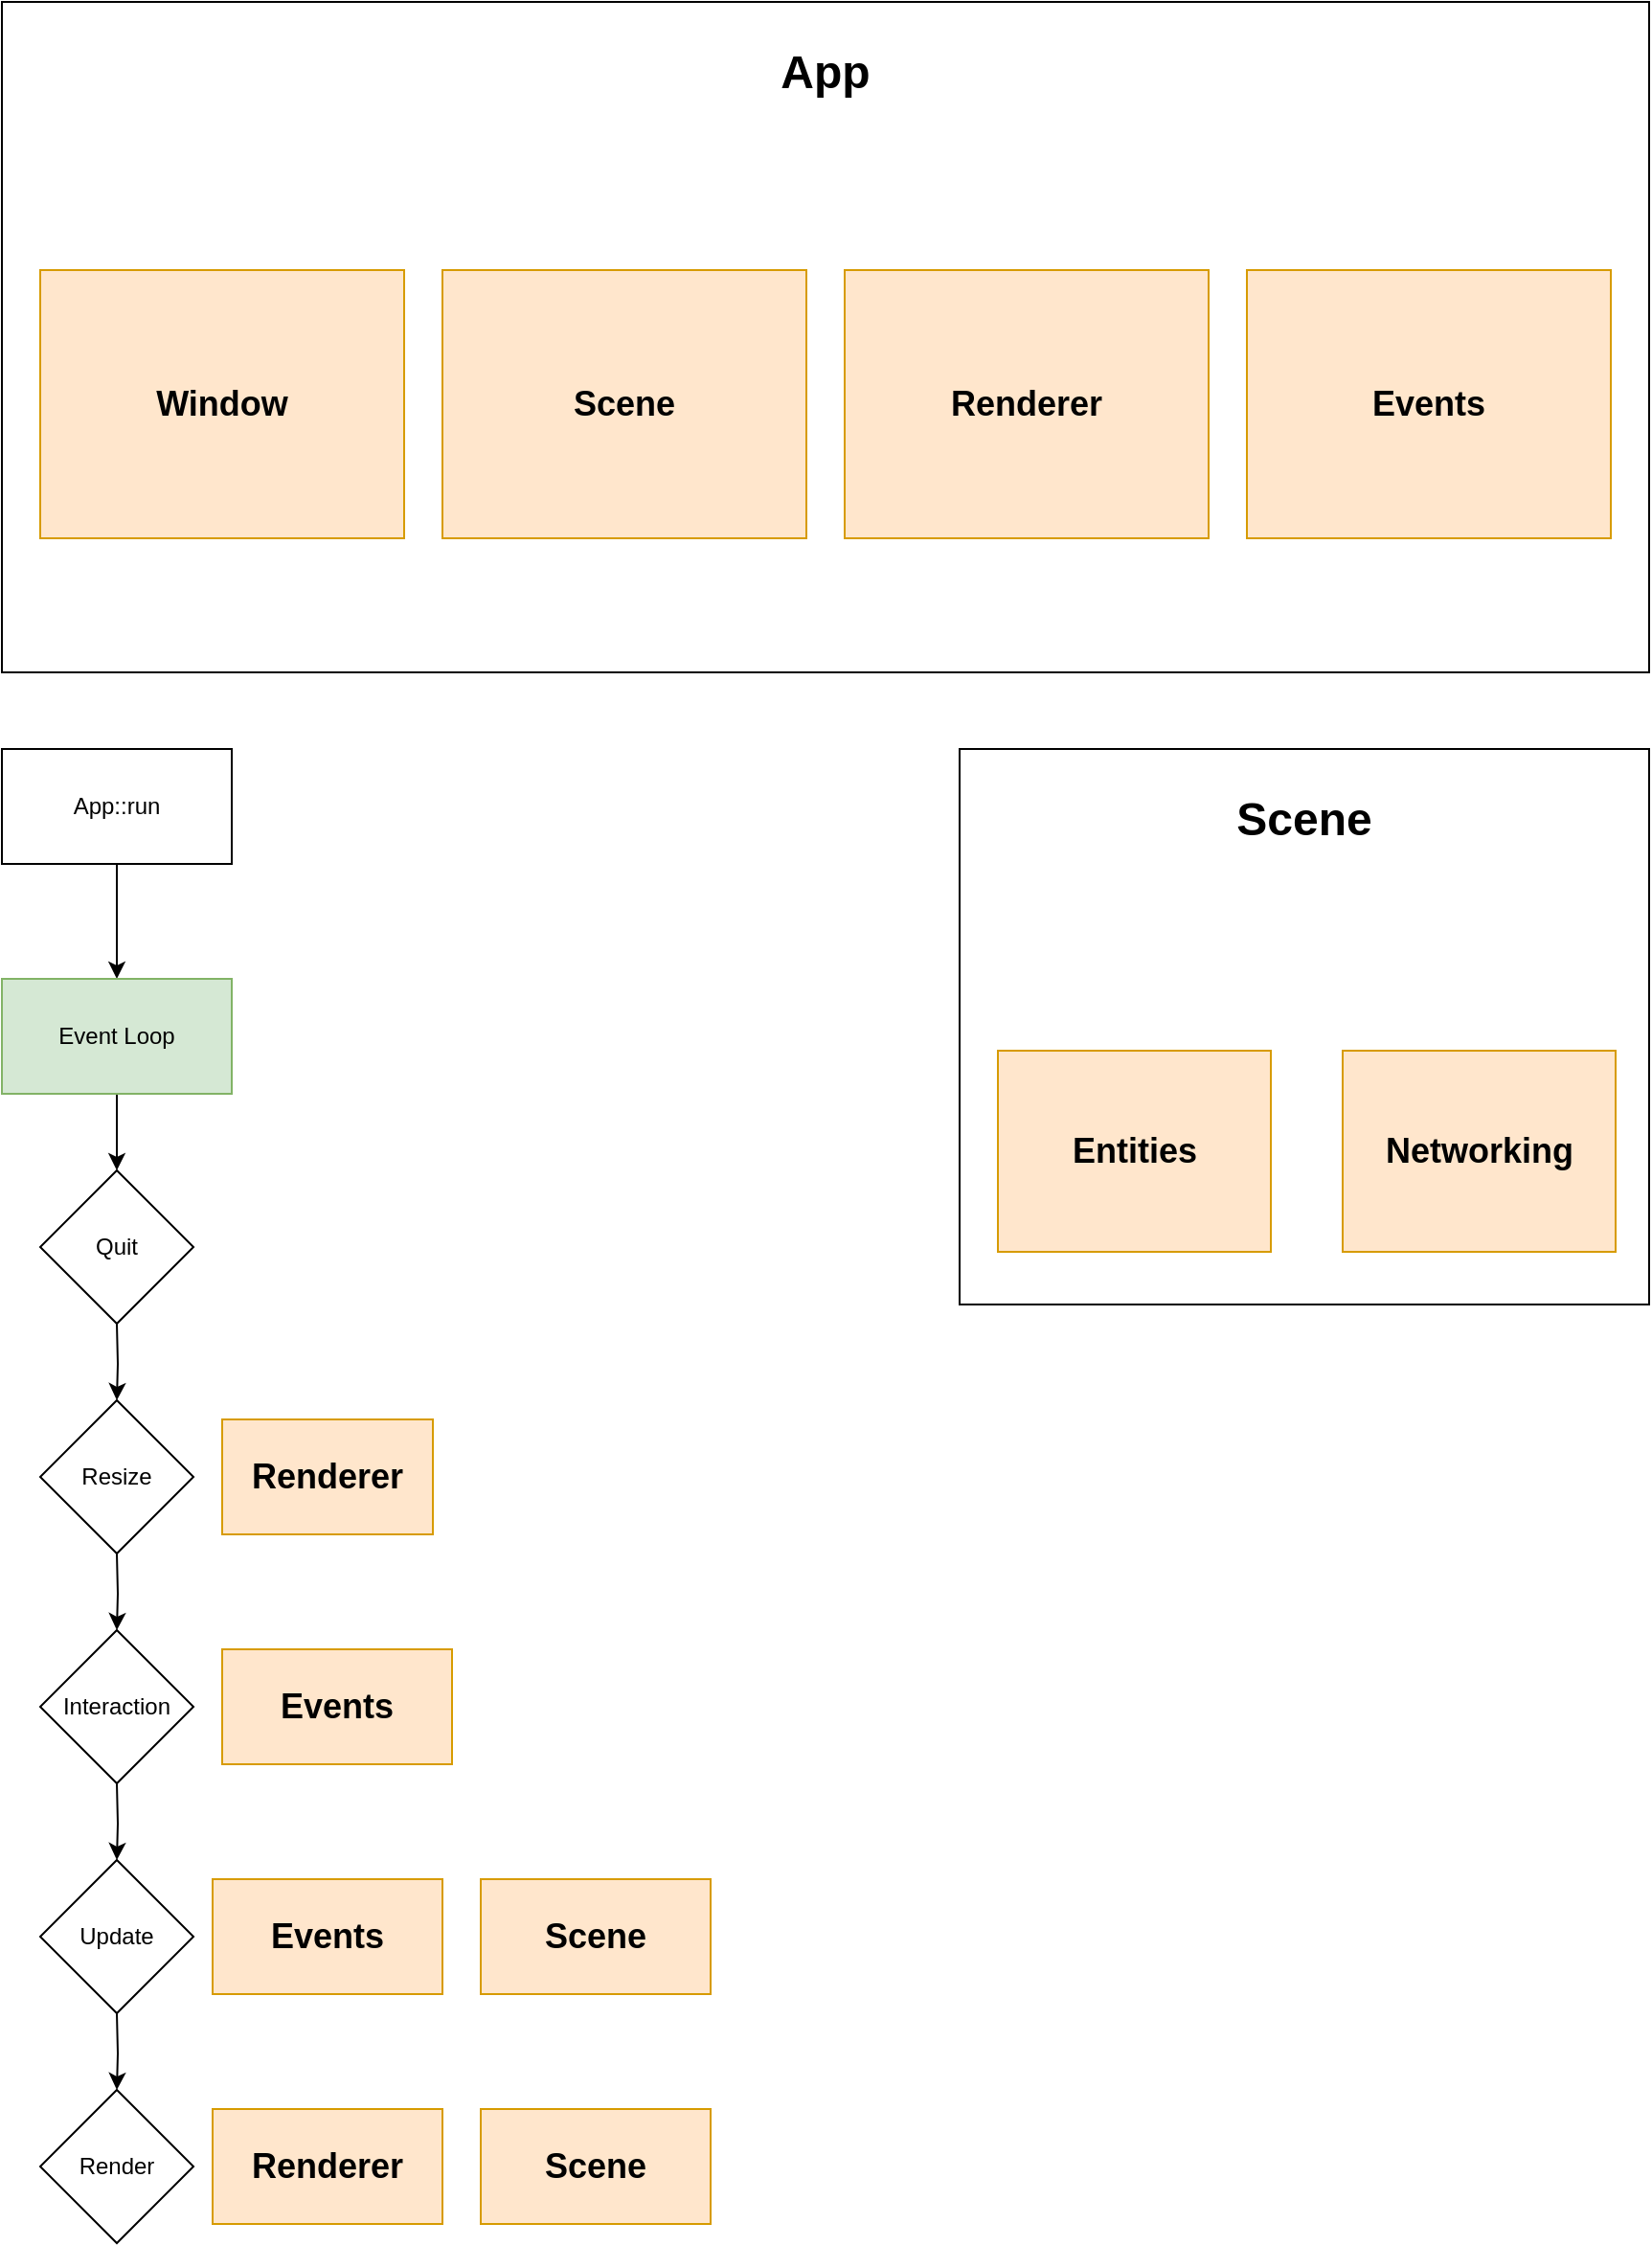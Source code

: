 <mxfile version="20.8.1" type="device"><diagram id="R2lEEEUBdFMjLlhIrx00" name="Page-1"><mxGraphModel dx="2074" dy="1156" grid="1" gridSize="10" guides="1" tooltips="1" connect="1" arrows="1" fold="1" page="1" pageScale="1" pageWidth="850" pageHeight="1100" math="0" shadow="0" extFonts="Permanent Marker^https://fonts.googleapis.com/css?family=Permanent+Marker"><root><mxCell id="0"/><mxCell id="1" parent="0"/><mxCell id="hUN_eiGMnJcEBGu2XnTI-1" value="&lt;p style=&quot;line-height: 130%;&quot;&gt;&lt;/p&gt;&lt;h1 style=&quot;&quot;&gt;&lt;span style=&quot;background-color: initial;&quot;&gt;App&lt;/span&gt;&lt;/h1&gt;&lt;p&gt;&lt;/p&gt;" style="rounded=0;whiteSpace=wrap;html=1;align=center;spacingLeft=0;spacingBottom=0;verticalAlign=top;" vertex="1" parent="1"><mxGeometry x="100" y="170" width="860" height="350" as="geometry"/></mxCell><mxCell id="hUN_eiGMnJcEBGu2XnTI-2" value="&lt;h2&gt;Window&lt;/h2&gt;" style="rounded=0;whiteSpace=wrap;html=1;fillColor=#ffe6cc;strokeColor=#d79b00;" vertex="1" parent="1"><mxGeometry x="120" y="310" width="190" height="140" as="geometry"/></mxCell><mxCell id="hUN_eiGMnJcEBGu2XnTI-3" value="&lt;h2&gt;Window&lt;/h2&gt;" style="rounded=0;whiteSpace=wrap;html=1;" vertex="1" parent="1"><mxGeometry x="330" y="310" width="190" height="140" as="geometry"/></mxCell><mxCell id="hUN_eiGMnJcEBGu2XnTI-4" value="&lt;h2&gt;Scene&lt;/h2&gt;" style="rounded=0;whiteSpace=wrap;html=1;fillColor=#ffe6cc;strokeColor=#d79b00;" vertex="1" parent="1"><mxGeometry x="330" y="310" width="190" height="140" as="geometry"/></mxCell><mxCell id="hUN_eiGMnJcEBGu2XnTI-5" value="&lt;h2&gt;Renderer&lt;/h2&gt;" style="rounded=0;whiteSpace=wrap;html=1;fillColor=#ffe6cc;strokeColor=#d79b00;" vertex="1" parent="1"><mxGeometry x="540" y="310" width="190" height="140" as="geometry"/></mxCell><mxCell id="hUN_eiGMnJcEBGu2XnTI-6" value="&lt;h2&gt;Events&lt;/h2&gt;" style="rounded=0;whiteSpace=wrap;html=1;fillColor=#ffe6cc;strokeColor=#d79b00;" vertex="1" parent="1"><mxGeometry x="750" y="310" width="190" height="140" as="geometry"/></mxCell><mxCell id="hUN_eiGMnJcEBGu2XnTI-8" style="edgeStyle=orthogonalEdgeStyle;rounded=0;orthogonalLoop=1;jettySize=auto;html=1;" edge="1" parent="1" source="hUN_eiGMnJcEBGu2XnTI-7" target="hUN_eiGMnJcEBGu2XnTI-9"><mxGeometry relative="1" as="geometry"><mxPoint x="160" y="760" as="targetPoint"/></mxGeometry></mxCell><mxCell id="hUN_eiGMnJcEBGu2XnTI-7" value="App::run" style="rounded=0;whiteSpace=wrap;html=1;" vertex="1" parent="1"><mxGeometry x="100" y="560" width="120" height="60" as="geometry"/></mxCell><mxCell id="hUN_eiGMnJcEBGu2XnTI-11" style="edgeStyle=orthogonalEdgeStyle;rounded=0;orthogonalLoop=1;jettySize=auto;html=1;entryX=0.5;entryY=0;entryDx=0;entryDy=0;" edge="1" parent="1" source="hUN_eiGMnJcEBGu2XnTI-9" target="hUN_eiGMnJcEBGu2XnTI-12"><mxGeometry relative="1" as="geometry"><mxPoint x="160" y="780" as="targetPoint"/></mxGeometry></mxCell><mxCell id="hUN_eiGMnJcEBGu2XnTI-9" value="Event Loop" style="rounded=0;whiteSpace=wrap;html=1;fillColor=#d5e8d4;strokeColor=#82b366;" vertex="1" parent="1"><mxGeometry x="100" y="680" width="120" height="60" as="geometry"/></mxCell><mxCell id="hUN_eiGMnJcEBGu2XnTI-12" value="Quit" style="rhombus;whiteSpace=wrap;html=1;" vertex="1" parent="1"><mxGeometry x="120" y="780" width="80" height="80" as="geometry"/></mxCell><mxCell id="hUN_eiGMnJcEBGu2XnTI-13" style="edgeStyle=orthogonalEdgeStyle;rounded=0;orthogonalLoop=1;jettySize=auto;html=1;entryX=0.5;entryY=0;entryDx=0;entryDy=0;" edge="1" parent="1" target="hUN_eiGMnJcEBGu2XnTI-14"><mxGeometry relative="1" as="geometry"><mxPoint x="160" y="860" as="sourcePoint"/><mxPoint x="160" y="900" as="targetPoint"/></mxGeometry></mxCell><mxCell id="hUN_eiGMnJcEBGu2XnTI-14" value="Resize" style="rhombus;whiteSpace=wrap;html=1;" vertex="1" parent="1"><mxGeometry x="120" y="900" width="80" height="80" as="geometry"/></mxCell><mxCell id="hUN_eiGMnJcEBGu2XnTI-15" style="edgeStyle=orthogonalEdgeStyle;rounded=0;orthogonalLoop=1;jettySize=auto;html=1;entryX=0.5;entryY=0;entryDx=0;entryDy=0;" edge="1" parent="1" target="hUN_eiGMnJcEBGu2XnTI-16"><mxGeometry relative="1" as="geometry"><mxPoint x="160" y="980" as="sourcePoint"/><mxPoint x="160" y="1020" as="targetPoint"/></mxGeometry></mxCell><mxCell id="hUN_eiGMnJcEBGu2XnTI-16" value="Interaction" style="rhombus;whiteSpace=wrap;html=1;" vertex="1" parent="1"><mxGeometry x="120" y="1020" width="80" height="80" as="geometry"/></mxCell><mxCell id="hUN_eiGMnJcEBGu2XnTI-17" style="edgeStyle=orthogonalEdgeStyle;rounded=0;orthogonalLoop=1;jettySize=auto;html=1;entryX=0.5;entryY=0;entryDx=0;entryDy=0;" edge="1" parent="1" target="hUN_eiGMnJcEBGu2XnTI-18"><mxGeometry relative="1" as="geometry"><mxPoint x="160" y="1100" as="sourcePoint"/><mxPoint x="160" y="1140" as="targetPoint"/></mxGeometry></mxCell><mxCell id="hUN_eiGMnJcEBGu2XnTI-18" value="Update" style="rhombus;whiteSpace=wrap;html=1;" vertex="1" parent="1"><mxGeometry x="120" y="1140" width="80" height="80" as="geometry"/></mxCell><mxCell id="hUN_eiGMnJcEBGu2XnTI-19" value="&lt;h2&gt;Renderer&lt;/h2&gt;" style="rounded=0;whiteSpace=wrap;html=1;fillColor=#ffe6cc;strokeColor=#d79b00;" vertex="1" parent="1"><mxGeometry x="215" y="910" width="110" height="60" as="geometry"/></mxCell><mxCell id="hUN_eiGMnJcEBGu2XnTI-20" value="&lt;h2&gt;Events&lt;/h2&gt;" style="rounded=0;whiteSpace=wrap;html=1;fillColor=#ffe6cc;strokeColor=#d79b00;" vertex="1" parent="1"><mxGeometry x="215" y="1030" width="120" height="60" as="geometry"/></mxCell><mxCell id="hUN_eiGMnJcEBGu2XnTI-21" value="&lt;h2&gt;Events&lt;/h2&gt;" style="rounded=0;whiteSpace=wrap;html=1;fillColor=#ffe6cc;strokeColor=#d79b00;" vertex="1" parent="1"><mxGeometry x="210" y="1150" width="120" height="60" as="geometry"/></mxCell><mxCell id="hUN_eiGMnJcEBGu2XnTI-22" value="&lt;h2&gt;Scene&lt;/h2&gt;" style="rounded=0;whiteSpace=wrap;html=1;fillColor=#ffe6cc;strokeColor=#d79b00;" vertex="1" parent="1"><mxGeometry x="350" y="1150" width="120" height="60" as="geometry"/></mxCell><mxCell id="hUN_eiGMnJcEBGu2XnTI-24" style="edgeStyle=orthogonalEdgeStyle;rounded=0;orthogonalLoop=1;jettySize=auto;html=1;entryX=0.5;entryY=0;entryDx=0;entryDy=0;" edge="1" parent="1" target="hUN_eiGMnJcEBGu2XnTI-25"><mxGeometry relative="1" as="geometry"><mxPoint x="160" y="1220" as="sourcePoint"/><mxPoint x="160" y="1260" as="targetPoint"/></mxGeometry></mxCell><mxCell id="hUN_eiGMnJcEBGu2XnTI-25" value="Render" style="rhombus;whiteSpace=wrap;html=1;" vertex="1" parent="1"><mxGeometry x="120" y="1260" width="80" height="80" as="geometry"/></mxCell><mxCell id="hUN_eiGMnJcEBGu2XnTI-26" value="&lt;h2&gt;Renderer&lt;/h2&gt;" style="rounded=0;whiteSpace=wrap;html=1;fillColor=#ffe6cc;strokeColor=#d79b00;" vertex="1" parent="1"><mxGeometry x="210" y="1270" width="120" height="60" as="geometry"/></mxCell><mxCell id="hUN_eiGMnJcEBGu2XnTI-27" value="&lt;h2&gt;Scene&lt;/h2&gt;" style="rounded=0;whiteSpace=wrap;html=1;fillColor=#ffe6cc;strokeColor=#d79b00;" vertex="1" parent="1"><mxGeometry x="350" y="1270" width="120" height="60" as="geometry"/></mxCell><mxCell id="hUN_eiGMnJcEBGu2XnTI-30" value="&lt;p style=&quot;line-height: 130%;&quot;&gt;&lt;/p&gt;&lt;h1 style=&quot;&quot;&gt;Scene&lt;/h1&gt;&lt;p&gt;&lt;/p&gt;" style="rounded=0;whiteSpace=wrap;html=1;align=center;spacingLeft=0;spacingBottom=0;verticalAlign=top;" vertex="1" parent="1"><mxGeometry x="600" y="560" width="360" height="290" as="geometry"/></mxCell><mxCell id="hUN_eiGMnJcEBGu2XnTI-31" value="&lt;h2&gt;Entities&lt;/h2&gt;" style="rounded=0;whiteSpace=wrap;html=1;fillColor=#ffe6cc;strokeColor=#d79b00;" vertex="1" parent="1"><mxGeometry x="620" y="717.5" width="142.5" height="105" as="geometry"/></mxCell><mxCell id="hUN_eiGMnJcEBGu2XnTI-33" value="&lt;h2&gt;Networking&lt;/h2&gt;" style="rounded=0;whiteSpace=wrap;html=1;fillColor=#ffe6cc;strokeColor=#d79b00;" vertex="1" parent="1"><mxGeometry x="800" y="717.5" width="142.5" height="105" as="geometry"/></mxCell></root></mxGraphModel></diagram></mxfile>